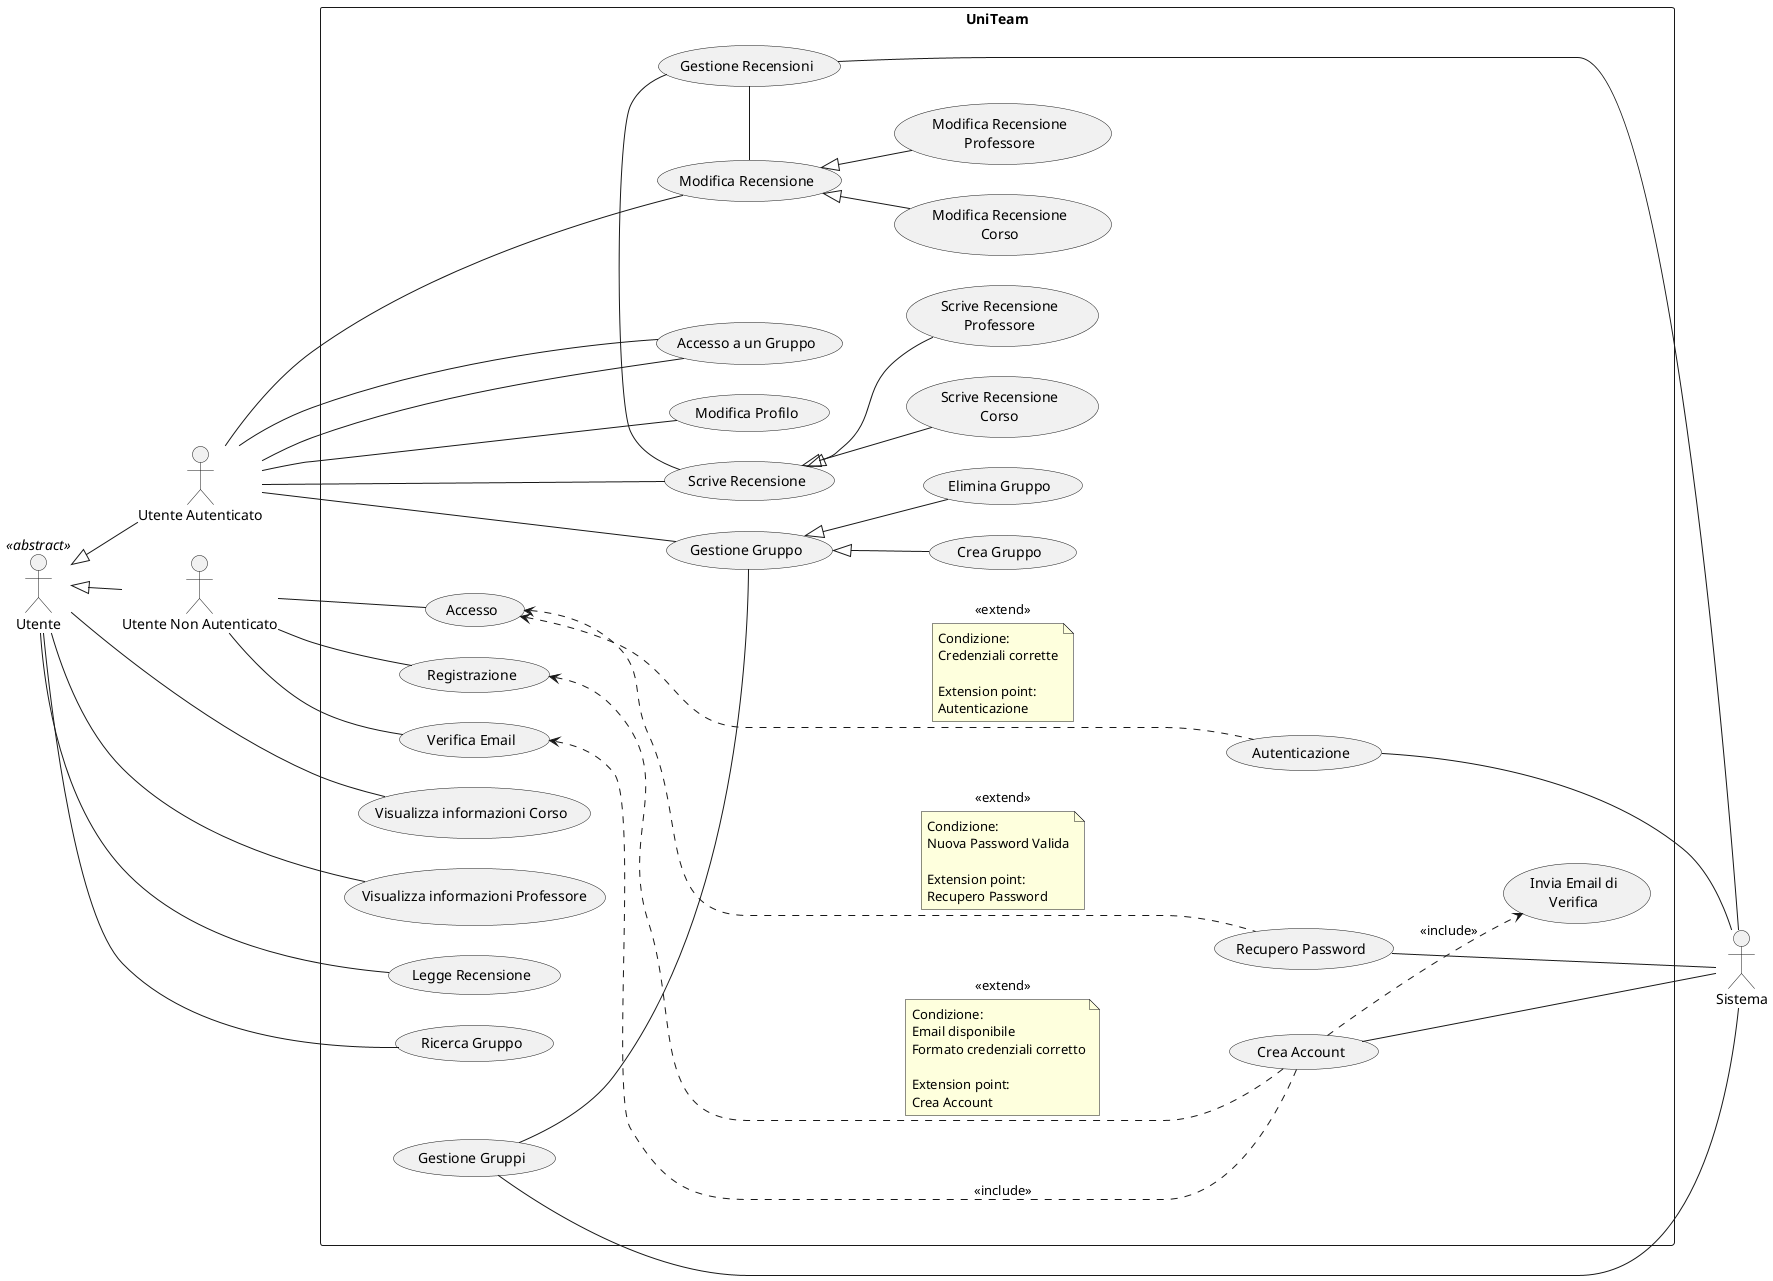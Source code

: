 @startuml UseCase

left to right direction

skinparam nodesep 30
skinparam ranksep 50

'Attori'
together {
    actor "Utente" as Utente <<abstract>>
    actor "Utente Autenticato" as Utente_Autenticato
    actor "Utente Non Autenticato" as Utente_Non_Autenticato
}
actor Sistema

rectangle UniTeam {
    'Use Case Sistema'
    together {
        usecase Autenticazione
        usecase "Crea Account" as Crea_Account
        usecase "Invia Email di\\nVerifica" as Invia_Email_Verifica 
        usecase "Recupero Password" as Recupero_Password
        usecase "Gestione Gruppi" as Gestione_Gruppi
        usecase "Gestione Recensioni" as Gestione_Recensioni
    }

    'Use Case Utente'
    together {
        usecase "Legge Recensione" as Legge_Recensione
        usecase "Ricerca Gruppo" as Ricerca_Gruppo
        usecase "Visualizza informazioni Corso" as Visualizza_Info_Corso
        usecase "Visualizza informazioni Professore" as Visualizza_Info_Professore
    }

    'Use Case Utente Non Autenticato'
    together {
        usecase Accesso
        usecase Registrazione
        usecase "Verifica Email" as Verifica_Email
    }

    'Use Case Utente Autenticato'
    together {
        usecase "Modifica Profilo" as Modifica_Profilo
        usecase "Crea Gruppo" as Crea_Gruppo
        usecase "Accesso a un Gruppo" as Accesso_Gruppo 
        usecase "Elimina Gruppo" as Elimina_Gruppo
        usecase "Gestione Gruppo" as Gestione_Gruppo
        usecase "Scrive Recensione" as Scrive_Recensione
        usecase "Scrive Recensione\\nCorso" as Scrive_Recensione_Corso
        usecase "Scrive Recensione\\nProfessore" as Scrive_Recensione_Professore
        usecase "Modifica Recensione" as Modifica_Recensione
        usecase "Modifica Recensione\\nCorso" as Modifica_Recensione_Corso
        usecase "Modifica Recensione\\nProfessore" as Modifica_Recensione_Professore
    }
}
'----Relazioni di generalizzazione'
'Tra attori'
Utente <|-- Utente_Autenticato
Utente <|-- Utente_Non_Autenticato

'Tra casi d'uso'
Scrive_Recensione <|-- Scrive_Recensione_Corso
Scrive_Recensione <|-- Scrive_Recensione_Professore
Modifica_Recensione <|-- Modifica_Recensione_Corso
Modifica_Recensione <|-- Modifica_Recensione_Professore
Gestione_Gruppo <|-- Crea_Gruppo
Gestione_Gruppo <|-- Elimina_Gruppo

'----Relazione semplici tra casi d'uso'
Gestione_Gruppi -- Gestione_Gruppo
Gestione_Recensioni - Scrive_Recensione
Gestione_Recensioni - Modifica_Recensione

'----Relazioni di inclusione'
Crea_Account ..> Invia_Email_Verifica : <<include>>
Crea_Account ..> Verifica_Email: <<include>>

'----Relazioni di estensione con extension point'
Registrazione <..... Crea_Account : <<extend>>
note on link
    Condizione: 
    Email disponibile
    Formato credenziali corretto

    Extension point: 
    Crea Account
end note

Accesso <..... Autenticazione : <<extend>>
note on link
    Condizione: 
    Credenziali corrette

    Extension point: 
    Autenticazione
end note

Accesso <..... Recupero_Password : <<extend>>
note on link
    Condizione: 
    Nuova Password Valida

    Extension point: 
    Recupero Password
end note


'Utente'
Utente - Legge_Recensione
Utente - Ricerca_Gruppo
Utente - Visualizza_Info_Corso
Utente - Visualizza_Info_Professore

'Sistema'
Sistema -u-- Autenticazione
Sistema -u-- Crea_Account
Sistema -u-- Gestione_Gruppi
Sistema -u-- Gestione_Recensioni
Sistema -u-- Recupero_Password

'Utente Non Autenticato'
Utente_Non_Autenticato -- Accesso
Utente_Non_Autenticato -- Registrazione
Utente_Non_Autenticato -- Verifica_Email

'Utente Autenticato'
Utente_Autenticato - Accesso_Gruppo
Utente_Autenticato - Accesso_Gruppo
Utente_Autenticato - Gestione_Gruppo
Utente_Autenticato - Modifica_Profilo
Utente_Autenticato - Modifica_Recensione
Utente_Autenticato - Scrive_Recensione

@enduml